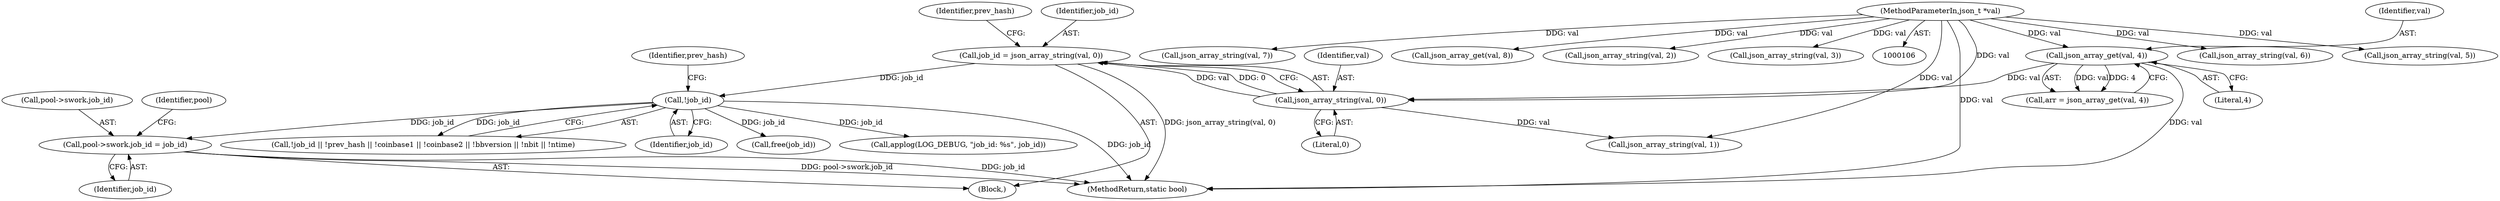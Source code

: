 digraph "0_sgminer_910c36089940e81fb85c65b8e63dcd2fac71470c@pointer" {
"1000275" [label="(Call,pool->swork.job_id = job_id)"];
"1000191" [label="(Call,!job_id)"];
"1000148" [label="(Call,job_id = json_array_string(val, 0))"];
"1000150" [label="(Call,json_array_string(val, 0))"];
"1000133" [label="(Call,json_array_get(val, 4))"];
"1000108" [label="(MethodParameterIn,json_t *val)"];
"1000154" [label="(Identifier,prev_hash)"];
"1000135" [label="(Literal,4)"];
"1000148" [label="(Call,job_id = json_array_string(val, 0))"];
"1000195" [label="(Identifier,prev_hash)"];
"1000190" [label="(Call,!job_id || !prev_hash || !coinbase1 || !coinbase2 || !bbversion || !nbit || !ntime)"];
"1000175" [label="(Call,json_array_string(val, 6))"];
"1000275" [label="(Call,pool->swork.job_id = job_id)"];
"1000149" [label="(Identifier,job_id)"];
"1000109" [label="(Block,)"];
"1000155" [label="(Call,json_array_string(val, 1))"];
"1000108" [label="(MethodParameterIn,json_t *val)"];
"1000170" [label="(Call,json_array_string(val, 5))"];
"1000152" [label="(Literal,0)"];
"1000192" [label="(Identifier,job_id)"];
"1000213" [label="(Call,free(job_id))"];
"1000180" [label="(Call,json_array_string(val, 7))"];
"1000697" [label="(Call,applog(LOG_DEBUG, \"job_id: %s\", job_id))"];
"1000151" [label="(Identifier,val)"];
"1000186" [label="(Call,json_array_get(val, 8))"];
"1000285" [label="(Identifier,pool)"];
"1000276" [label="(Call,pool->swork.job_id)"];
"1000281" [label="(Identifier,job_id)"];
"1000131" [label="(Call,arr = json_array_get(val, 4))"];
"1000150" [label="(Call,json_array_string(val, 0))"];
"1000160" [label="(Call,json_array_string(val, 2))"];
"1000165" [label="(Call,json_array_string(val, 3))"];
"1000133" [label="(Call,json_array_get(val, 4))"];
"1000759" [label="(MethodReturn,static bool)"];
"1000191" [label="(Call,!job_id)"];
"1000134" [label="(Identifier,val)"];
"1000275" -> "1000109"  [label="AST: "];
"1000275" -> "1000281"  [label="CFG: "];
"1000276" -> "1000275"  [label="AST: "];
"1000281" -> "1000275"  [label="AST: "];
"1000285" -> "1000275"  [label="CFG: "];
"1000275" -> "1000759"  [label="DDG: pool->swork.job_id"];
"1000275" -> "1000759"  [label="DDG: job_id"];
"1000191" -> "1000275"  [label="DDG: job_id"];
"1000191" -> "1000190"  [label="AST: "];
"1000191" -> "1000192"  [label="CFG: "];
"1000192" -> "1000191"  [label="AST: "];
"1000195" -> "1000191"  [label="CFG: "];
"1000190" -> "1000191"  [label="CFG: "];
"1000191" -> "1000759"  [label="DDG: job_id"];
"1000191" -> "1000190"  [label="DDG: job_id"];
"1000148" -> "1000191"  [label="DDG: job_id"];
"1000191" -> "1000213"  [label="DDG: job_id"];
"1000191" -> "1000697"  [label="DDG: job_id"];
"1000148" -> "1000109"  [label="AST: "];
"1000148" -> "1000150"  [label="CFG: "];
"1000149" -> "1000148"  [label="AST: "];
"1000150" -> "1000148"  [label="AST: "];
"1000154" -> "1000148"  [label="CFG: "];
"1000148" -> "1000759"  [label="DDG: json_array_string(val, 0)"];
"1000150" -> "1000148"  [label="DDG: val"];
"1000150" -> "1000148"  [label="DDG: 0"];
"1000150" -> "1000152"  [label="CFG: "];
"1000151" -> "1000150"  [label="AST: "];
"1000152" -> "1000150"  [label="AST: "];
"1000133" -> "1000150"  [label="DDG: val"];
"1000108" -> "1000150"  [label="DDG: val"];
"1000150" -> "1000155"  [label="DDG: val"];
"1000133" -> "1000131"  [label="AST: "];
"1000133" -> "1000135"  [label="CFG: "];
"1000134" -> "1000133"  [label="AST: "];
"1000135" -> "1000133"  [label="AST: "];
"1000131" -> "1000133"  [label="CFG: "];
"1000133" -> "1000759"  [label="DDG: val"];
"1000133" -> "1000131"  [label="DDG: val"];
"1000133" -> "1000131"  [label="DDG: 4"];
"1000108" -> "1000133"  [label="DDG: val"];
"1000108" -> "1000106"  [label="AST: "];
"1000108" -> "1000759"  [label="DDG: val"];
"1000108" -> "1000155"  [label="DDG: val"];
"1000108" -> "1000160"  [label="DDG: val"];
"1000108" -> "1000165"  [label="DDG: val"];
"1000108" -> "1000170"  [label="DDG: val"];
"1000108" -> "1000175"  [label="DDG: val"];
"1000108" -> "1000180"  [label="DDG: val"];
"1000108" -> "1000186"  [label="DDG: val"];
}

